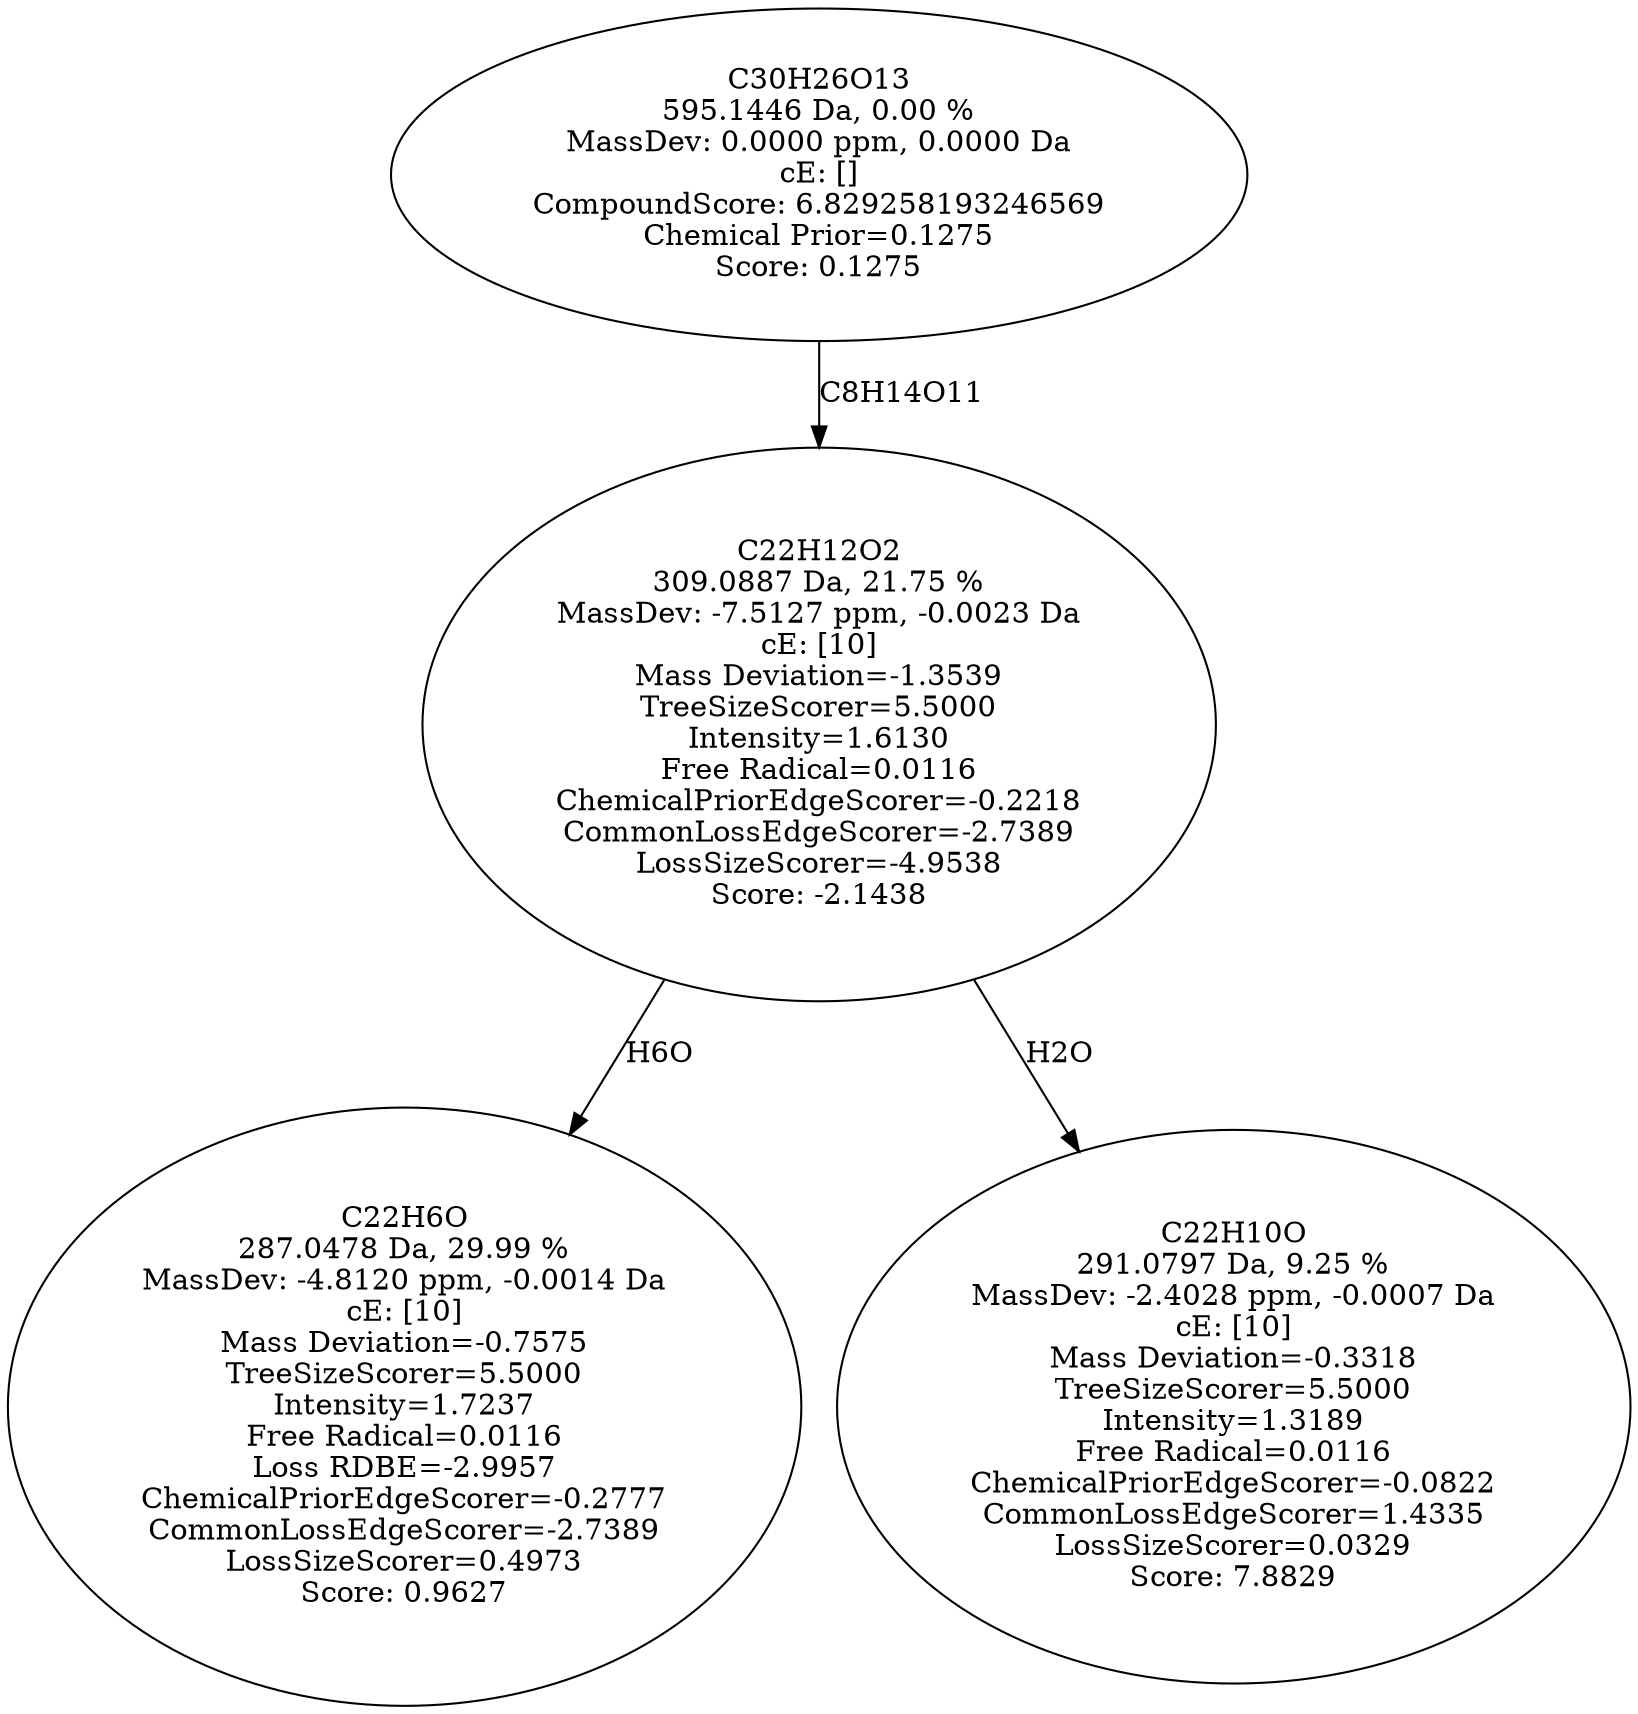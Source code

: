 strict digraph {
v1 [label="C22H6O\n287.0478 Da, 29.99 %\nMassDev: -4.8120 ppm, -0.0014 Da\ncE: [10]\nMass Deviation=-0.7575\nTreeSizeScorer=5.5000\nIntensity=1.7237\nFree Radical=0.0116\nLoss RDBE=-2.9957\nChemicalPriorEdgeScorer=-0.2777\nCommonLossEdgeScorer=-2.7389\nLossSizeScorer=0.4973\nScore: 0.9627"];
v2 [label="C22H10O\n291.0797 Da, 9.25 %\nMassDev: -2.4028 ppm, -0.0007 Da\ncE: [10]\nMass Deviation=-0.3318\nTreeSizeScorer=5.5000\nIntensity=1.3189\nFree Radical=0.0116\nChemicalPriorEdgeScorer=-0.0822\nCommonLossEdgeScorer=1.4335\nLossSizeScorer=0.0329\nScore: 7.8829"];
v3 [label="C22H12O2\n309.0887 Da, 21.75 %\nMassDev: -7.5127 ppm, -0.0023 Da\ncE: [10]\nMass Deviation=-1.3539\nTreeSizeScorer=5.5000\nIntensity=1.6130\nFree Radical=0.0116\nChemicalPriorEdgeScorer=-0.2218\nCommonLossEdgeScorer=-2.7389\nLossSizeScorer=-4.9538\nScore: -2.1438"];
v4 [label="C30H26O13\n595.1446 Da, 0.00 %\nMassDev: 0.0000 ppm, 0.0000 Da\ncE: []\nCompoundScore: 6.829258193246569\nChemical Prior=0.1275\nScore: 0.1275"];
v3 -> v1 [label="H6O"];
v3 -> v2 [label="H2O"];
v4 -> v3 [label="C8H14O11"];
}